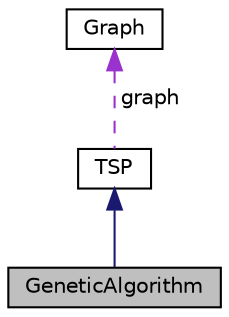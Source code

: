 digraph "GeneticAlgorithm"
{
  edge [fontname="Helvetica",fontsize="10",labelfontname="Helvetica",labelfontsize="10"];
  node [fontname="Helvetica",fontsize="10",shape=record];
  Node2 [label="GeneticAlgorithm",height=0.2,width=0.4,color="black", fillcolor="grey75", style="filled", fontcolor="black"];
  Node3 -> Node2 [dir="back",color="midnightblue",fontsize="10",style="solid",fontname="Helvetica"];
  Node3 [label="TSP",height=0.2,width=0.4,color="black", fillcolor="white", style="filled",URL="$classTSP.html"];
  Node4 -> Node3 [dir="back",color="darkorchid3",fontsize="10",style="dashed",label=" graph" ,fontname="Helvetica"];
  Node4 [label="Graph",height=0.2,width=0.4,color="black", fillcolor="white", style="filled",URL="$classGraph.html"];
}

